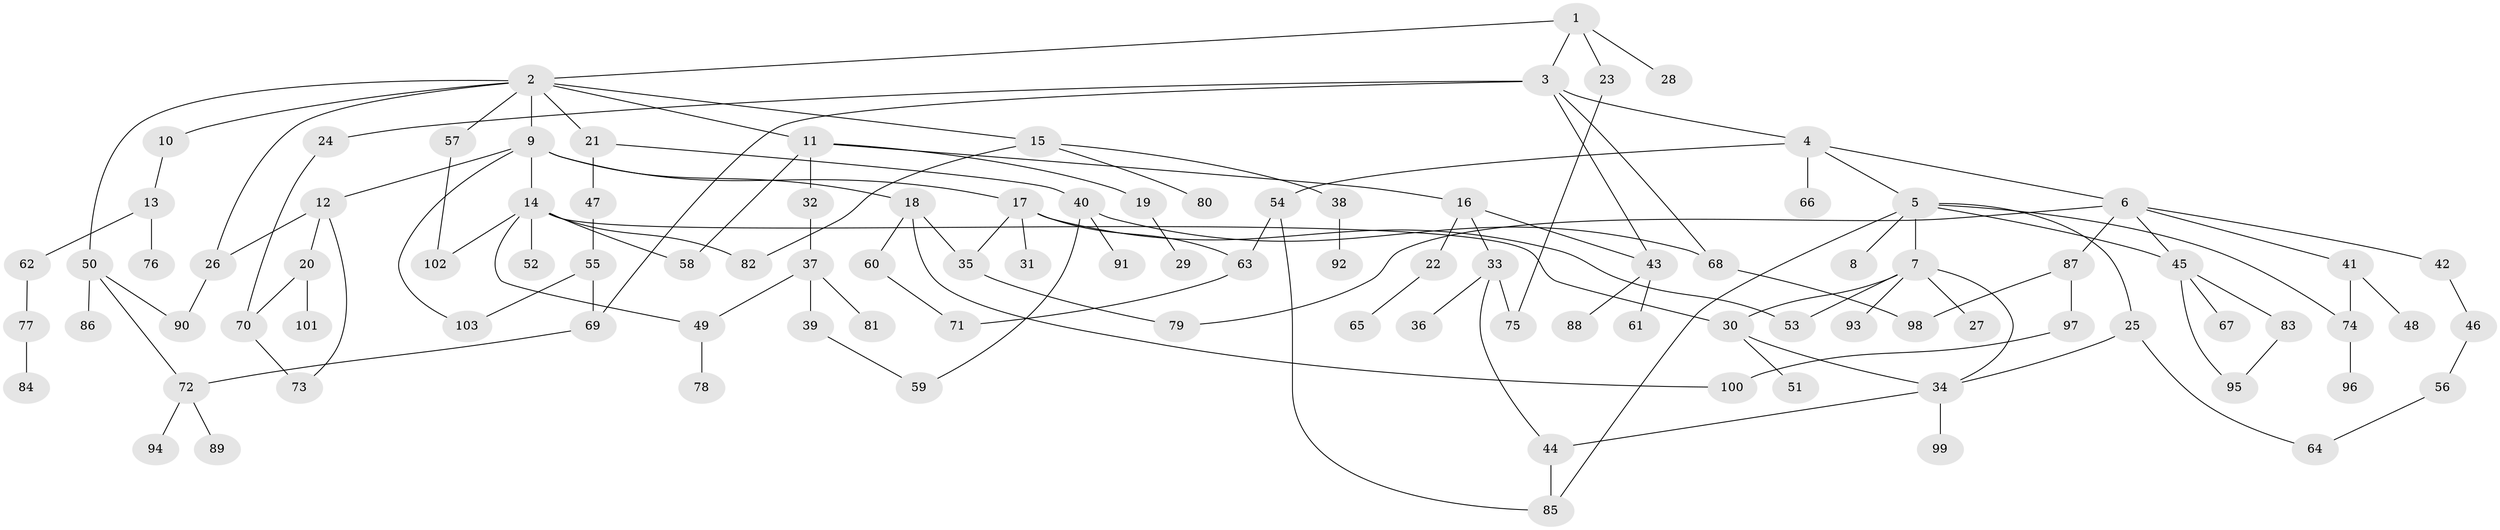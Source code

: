 // coarse degree distribution, {8: 0.029411764705882353, 9: 0.029411764705882353, 4: 0.07352941176470588, 1: 0.3088235294117647, 7: 0.014705882352941176, 3: 0.14705882352941177, 5: 0.029411764705882353, 6: 0.07352941176470588, 2: 0.29411764705882354}
// Generated by graph-tools (version 1.1) at 2025/51/02/27/25 19:51:40]
// undirected, 103 vertices, 134 edges
graph export_dot {
graph [start="1"]
  node [color=gray90,style=filled];
  1;
  2;
  3;
  4;
  5;
  6;
  7;
  8;
  9;
  10;
  11;
  12;
  13;
  14;
  15;
  16;
  17;
  18;
  19;
  20;
  21;
  22;
  23;
  24;
  25;
  26;
  27;
  28;
  29;
  30;
  31;
  32;
  33;
  34;
  35;
  36;
  37;
  38;
  39;
  40;
  41;
  42;
  43;
  44;
  45;
  46;
  47;
  48;
  49;
  50;
  51;
  52;
  53;
  54;
  55;
  56;
  57;
  58;
  59;
  60;
  61;
  62;
  63;
  64;
  65;
  66;
  67;
  68;
  69;
  70;
  71;
  72;
  73;
  74;
  75;
  76;
  77;
  78;
  79;
  80;
  81;
  82;
  83;
  84;
  85;
  86;
  87;
  88;
  89;
  90;
  91;
  92;
  93;
  94;
  95;
  96;
  97;
  98;
  99;
  100;
  101;
  102;
  103;
  1 -- 2;
  1 -- 3;
  1 -- 23;
  1 -- 28;
  2 -- 9;
  2 -- 10;
  2 -- 11;
  2 -- 15;
  2 -- 21;
  2 -- 26;
  2 -- 50;
  2 -- 57;
  3 -- 4;
  3 -- 24;
  3 -- 43;
  3 -- 68;
  3 -- 69;
  4 -- 5;
  4 -- 6;
  4 -- 54;
  4 -- 66;
  5 -- 7;
  5 -- 8;
  5 -- 25;
  5 -- 45;
  5 -- 85;
  5 -- 74;
  6 -- 41;
  6 -- 42;
  6 -- 87;
  6 -- 45;
  6 -- 79;
  7 -- 27;
  7 -- 30;
  7 -- 93;
  7 -- 53;
  7 -- 34;
  9 -- 12;
  9 -- 14;
  9 -- 17;
  9 -- 18;
  9 -- 103;
  10 -- 13;
  11 -- 16;
  11 -- 19;
  11 -- 32;
  11 -- 58;
  12 -- 20;
  12 -- 73;
  12 -- 26;
  13 -- 62;
  13 -- 76;
  14 -- 52;
  14 -- 82;
  14 -- 102;
  14 -- 30;
  14 -- 58;
  14 -- 49;
  15 -- 38;
  15 -- 80;
  15 -- 82;
  16 -- 22;
  16 -- 33;
  16 -- 43;
  17 -- 31;
  17 -- 35;
  17 -- 53;
  17 -- 63;
  18 -- 60;
  18 -- 35;
  18 -- 100;
  19 -- 29;
  20 -- 70;
  20 -- 101;
  21 -- 40;
  21 -- 47;
  22 -- 65;
  23 -- 75;
  24 -- 70;
  25 -- 64;
  25 -- 34;
  26 -- 90;
  30 -- 34;
  30 -- 51;
  32 -- 37;
  33 -- 36;
  33 -- 75;
  33 -- 44;
  34 -- 44;
  34 -- 99;
  35 -- 79;
  37 -- 39;
  37 -- 49;
  37 -- 81;
  38 -- 92;
  39 -- 59;
  40 -- 68;
  40 -- 91;
  40 -- 59;
  41 -- 48;
  41 -- 74;
  42 -- 46;
  43 -- 61;
  43 -- 88;
  44 -- 85;
  45 -- 67;
  45 -- 83;
  45 -- 95;
  46 -- 56;
  47 -- 55;
  49 -- 78;
  50 -- 72;
  50 -- 86;
  50 -- 90;
  54 -- 85;
  54 -- 63;
  55 -- 69;
  55 -- 103;
  56 -- 64;
  57 -- 102;
  60 -- 71;
  62 -- 77;
  63 -- 71;
  68 -- 98;
  69 -- 72;
  70 -- 73;
  72 -- 89;
  72 -- 94;
  74 -- 96;
  77 -- 84;
  83 -- 95;
  87 -- 97;
  87 -- 98;
  97 -- 100;
}
